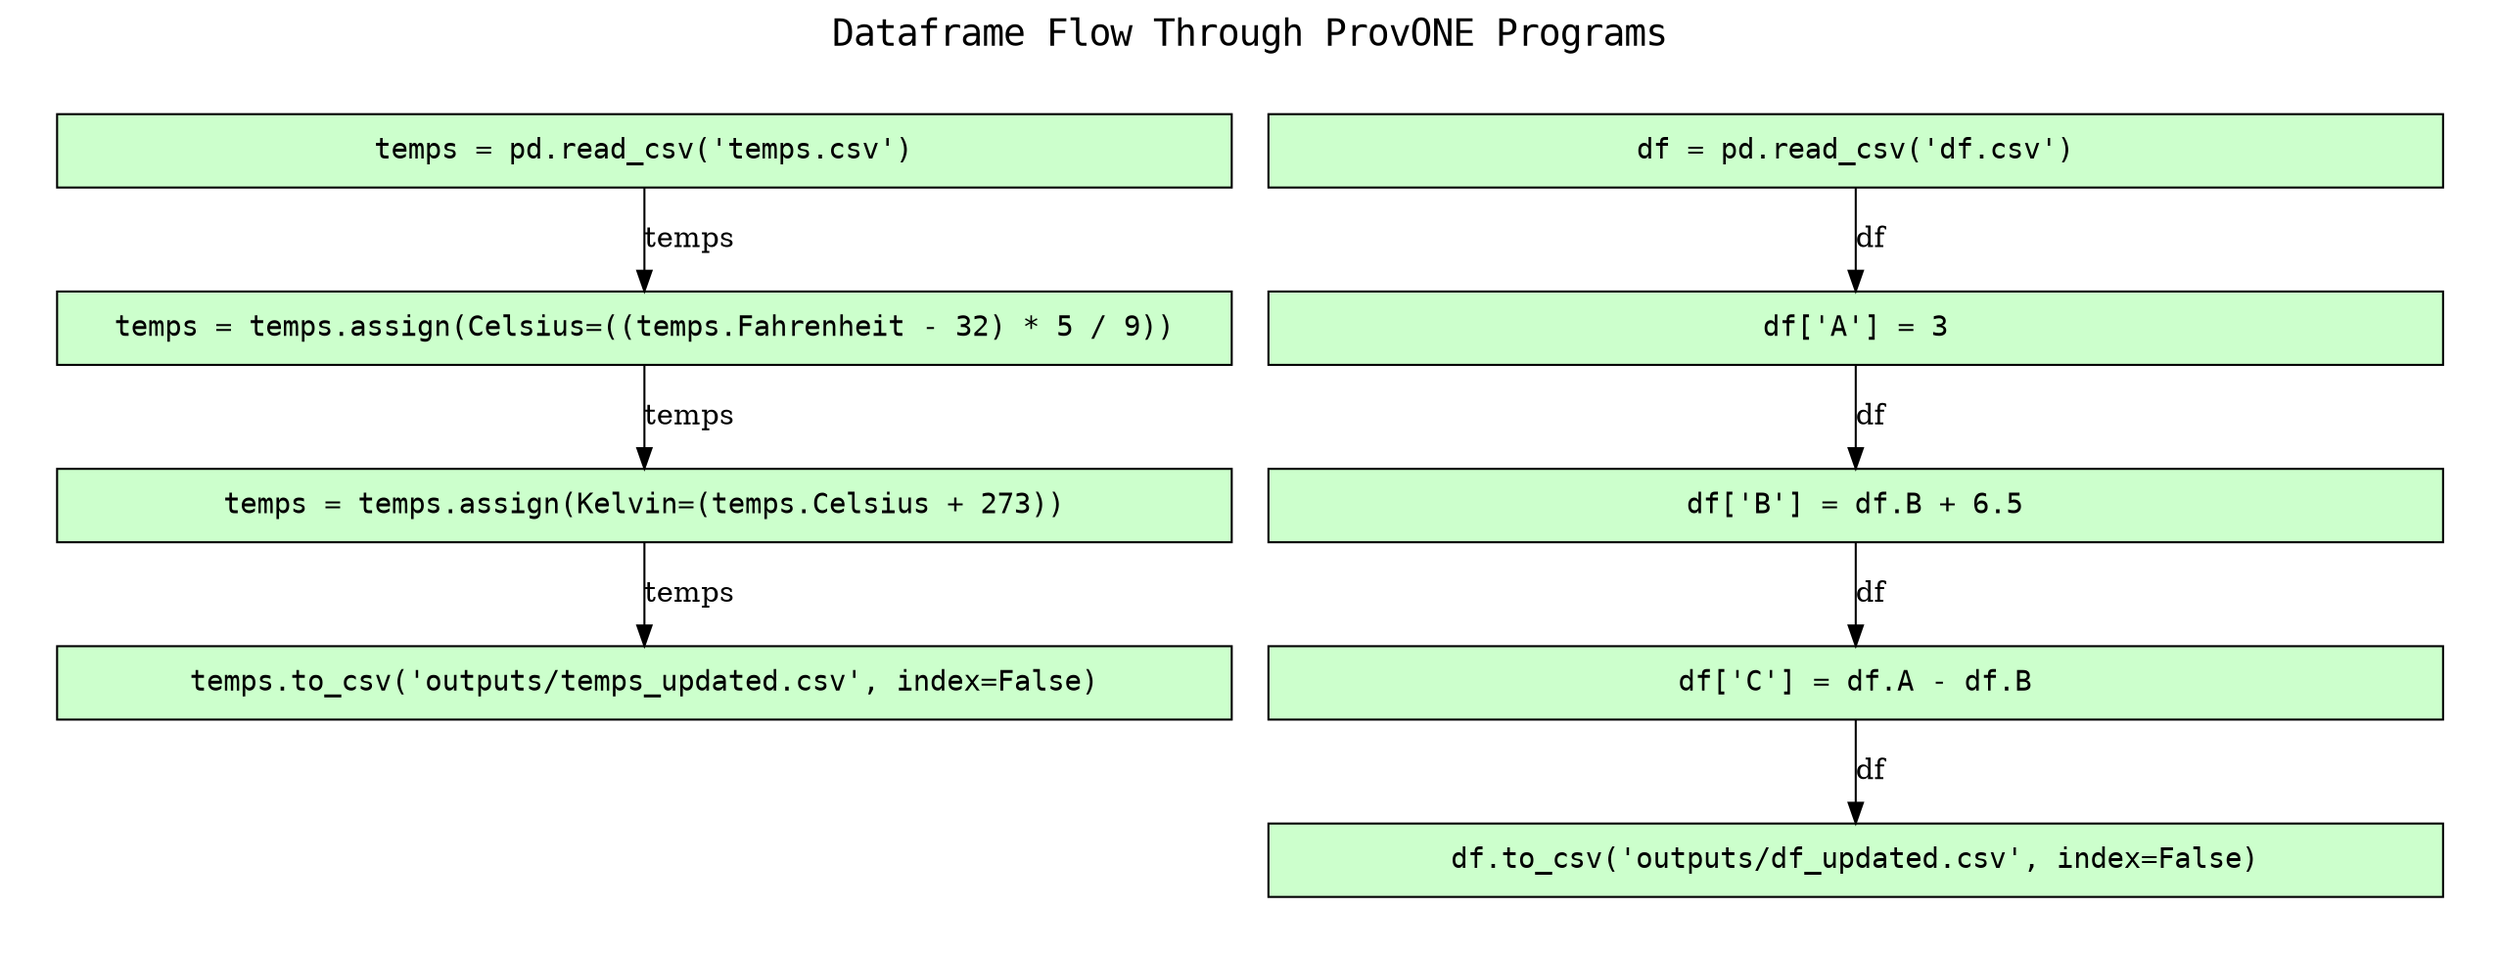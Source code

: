 
digraph provone_workflow {
rankdir=TB

fontname=Courier; fontsize=18; labelloc=t
label="Dataframe Flow Through ProvONE Programs"

subgraph cluster_program_graph { label=""; color=white; penwidth=0
subgraph cluster_program_graph_inner { label=""; color=white

# program nodes
node[shape=box style="filled" fillcolor="#CCFFCC" peripheries=1 fontname=Courier]
node[width=8]

"http://c2metadata.org/run/D41D8CD98F00B204E9800998ECF8427E/ProgramStep1" [label="df = pd.read_csv('df.csv')"]
"http://c2metadata.org/run/D41D8CD98F00B204E9800998ECF8427E/ProgramStep10" [label="temps = temps.assign(Celsius=((temps.Fahrenheit - 32) * 5 \/ 9))"]
"http://c2metadata.org/run/D41D8CD98F00B204E9800998ECF8427E/ProgramStep12" [label="temps = temps.assign(Kelvin=(temps.Celsius + 273))"]
"http://c2metadata.org/run/D41D8CD98F00B204E9800998ECF8427E/ProgramStep13" [label="df.to_csv('outputs\/df_updated.csv', index=False)"]
"http://c2metadata.org/run/D41D8CD98F00B204E9800998ECF8427E/ProgramStep14" [label="temps.to_csv('outputs\/temps_updated.csv', index=False)"]
"http://c2metadata.org/run/D41D8CD98F00B204E9800998ECF8427E/ProgramStep3" [label="df['A'] = 3"]
"http://c2metadata.org/run/D41D8CD98F00B204E9800998ECF8427E/ProgramStep5" [label="df['B'] = df.B + 6.5"]
"http://c2metadata.org/run/D41D8CD98F00B204E9800998ECF8427E/ProgramStep7" [label="df['C'] = df.A - df.B"]
"http://c2metadata.org/run/D41D8CD98F00B204E9800998ECF8427E/ProgramStep8" [label="temps = pd.read_csv('temps.csv')"]

# dataframe channels
"http://c2metadata.org/run/D41D8CD98F00B204E9800998ECF8427E/ProgramStep8" -> "http://c2metadata.org/run/D41D8CD98F00B204E9800998ECF8427E/ProgramStep10" [label="temps"]
"http://c2metadata.org/run/D41D8CD98F00B204E9800998ECF8427E/ProgramStep10" -> "http://c2metadata.org/run/D41D8CD98F00B204E9800998ECF8427E/ProgramStep12" [label="temps"]
"http://c2metadata.org/run/D41D8CD98F00B204E9800998ECF8427E/ProgramStep7" -> "http://c2metadata.org/run/D41D8CD98F00B204E9800998ECF8427E/ProgramStep13" [label="df"]
"http://c2metadata.org/run/D41D8CD98F00B204E9800998ECF8427E/ProgramStep12" -> "http://c2metadata.org/run/D41D8CD98F00B204E9800998ECF8427E/ProgramStep14" [label="temps"]
"http://c2metadata.org/run/D41D8CD98F00B204E9800998ECF8427E/ProgramStep1" -> "http://c2metadata.org/run/D41D8CD98F00B204E9800998ECF8427E/ProgramStep3" [label="df"]
"http://c2metadata.org/run/D41D8CD98F00B204E9800998ECF8427E/ProgramStep3" -> "http://c2metadata.org/run/D41D8CD98F00B204E9800998ECF8427E/ProgramStep5" [label="df"]
"http://c2metadata.org/run/D41D8CD98F00B204E9800998ECF8427E/ProgramStep5" -> "http://c2metadata.org/run/D41D8CD98F00B204E9800998ECF8427E/ProgramStep7" [label="df"]
}}

}
